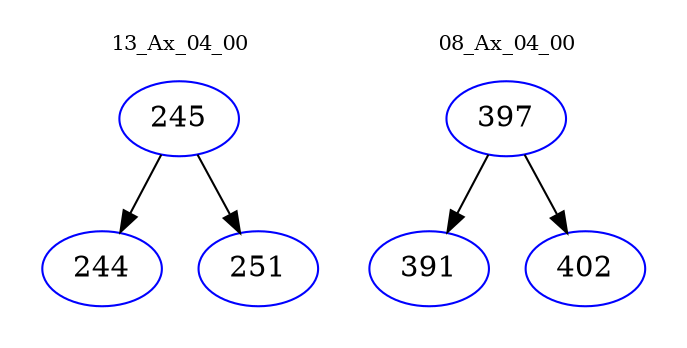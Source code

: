 digraph{
subgraph cluster_0 {
color = white
label = "13_Ax_04_00";
fontsize=10;
T0_245 [label="245", color="blue"]
T0_245 -> T0_244 [color="black"]
T0_244 [label="244", color="blue"]
T0_245 -> T0_251 [color="black"]
T0_251 [label="251", color="blue"]
}
subgraph cluster_1 {
color = white
label = "08_Ax_04_00";
fontsize=10;
T1_397 [label="397", color="blue"]
T1_397 -> T1_391 [color="black"]
T1_391 [label="391", color="blue"]
T1_397 -> T1_402 [color="black"]
T1_402 [label="402", color="blue"]
}
}
